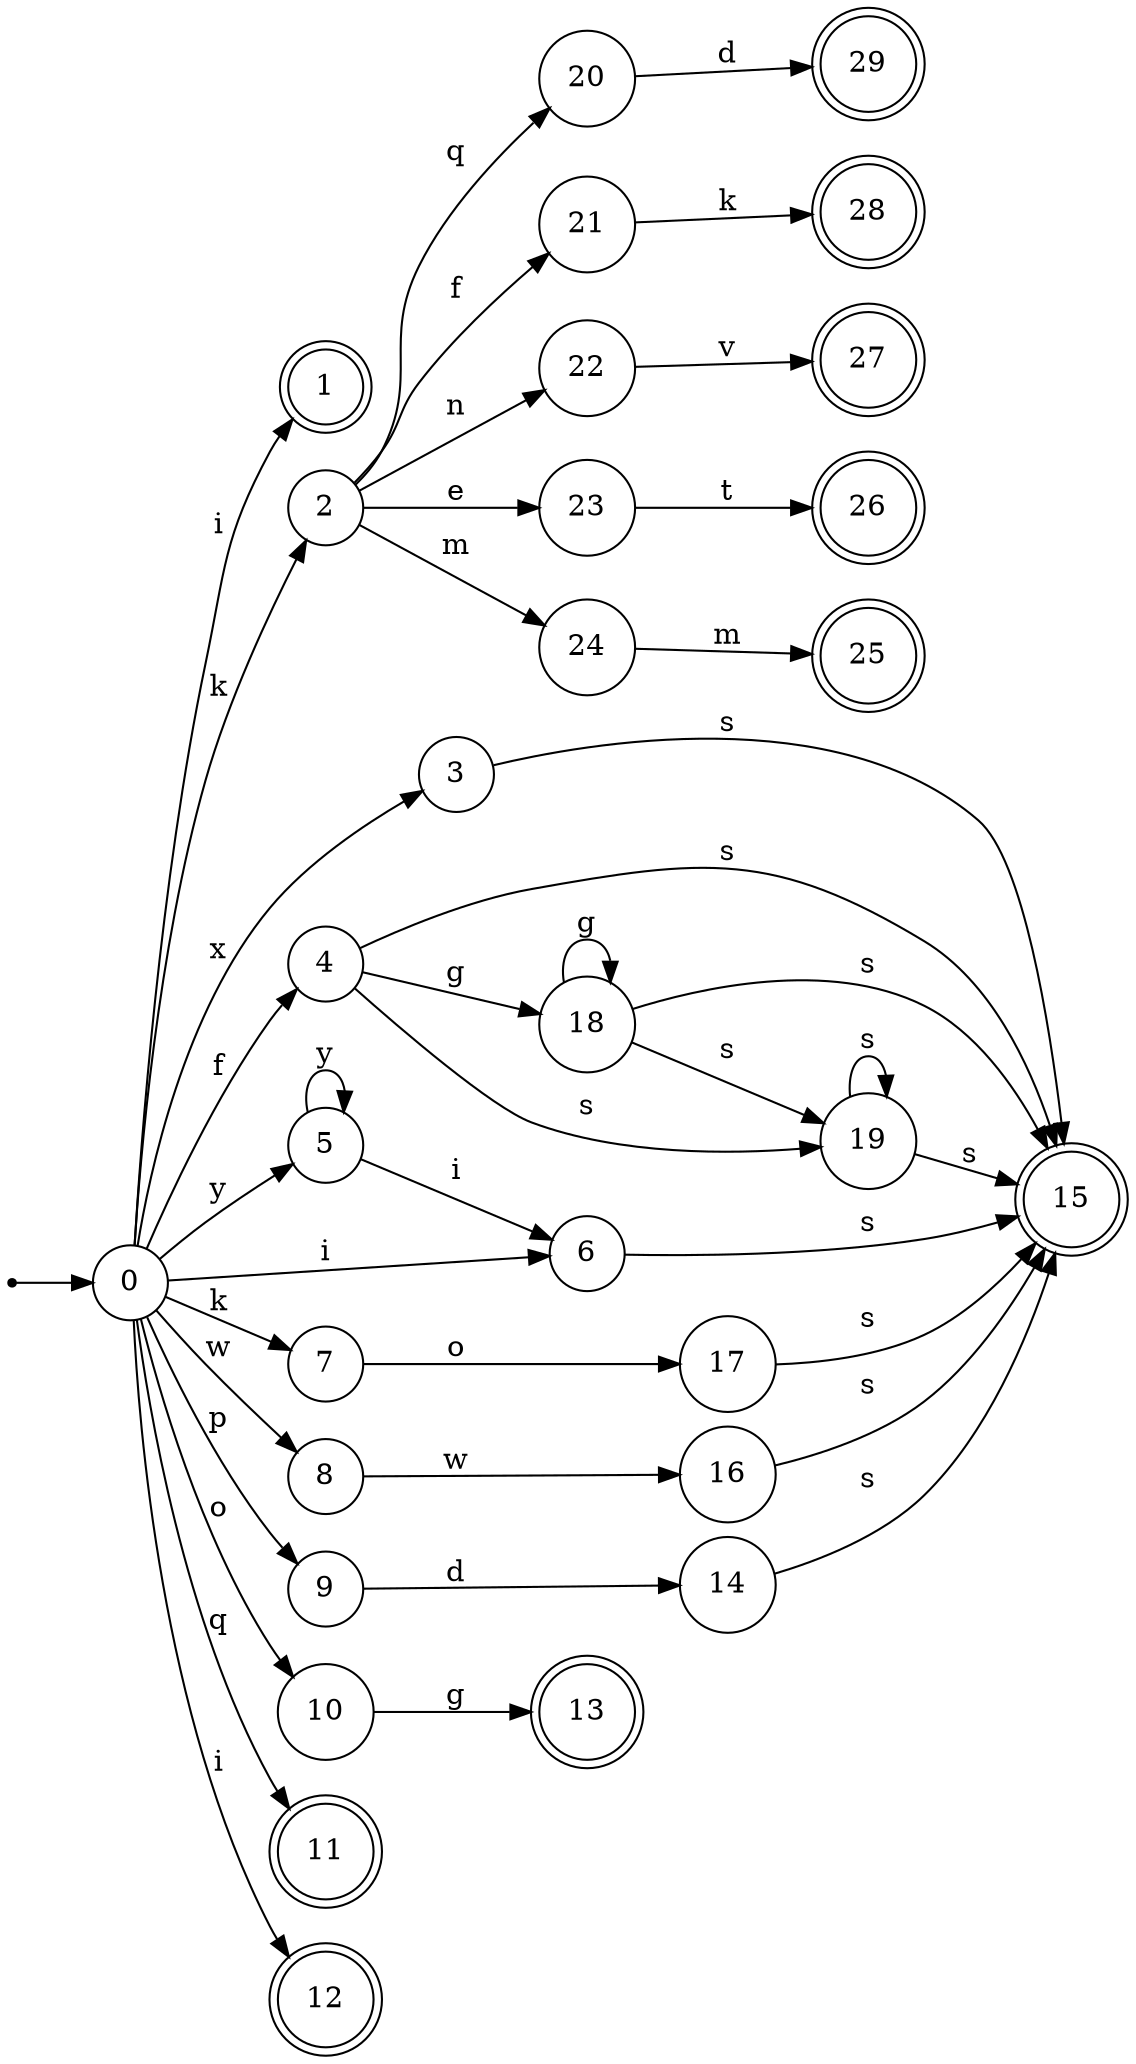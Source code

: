 digraph finite_state_machine {
rankdir=LR;
size="20,20";
node [shape = point]; "dummy0"
node [shape = circle]; "0";
"dummy0" -> "0";
node [shape = doublecircle]; "1";node [shape = circle]; "2";
node [shape = circle]; "3";
node [shape = circle]; "4";
node [shape = circle]; "5";
node [shape = circle]; "6";
node [shape = circle]; "7";
node [shape = circle]; "8";
node [shape = circle]; "9";
node [shape = circle]; "10";
node [shape = doublecircle]; "11";node [shape = doublecircle]; "12";node [shape = doublecircle]; "13";node [shape = circle]; "14";
node [shape = doublecircle]; "15";node [shape = circle]; "16";
node [shape = circle]; "17";
node [shape = circle]; "18";
node [shape = circle]; "19";
node [shape = circle]; "20";
node [shape = circle]; "21";
node [shape = circle]; "22";
node [shape = circle]; "23";
node [shape = circle]; "24";
node [shape = doublecircle]; "25";node [shape = doublecircle]; "26";node [shape = doublecircle]; "27";node [shape = doublecircle]; "28";node [shape = doublecircle]; "29";"0" -> "1" [label = "i"];
 "0" -> "12" [label = "i"];
 "0" -> "6" [label = "i"];
 "0" -> "2" [label = "k"];
 "0" -> "7" [label = "k"];
 "0" -> "3" [label = "x"];
 "0" -> "4" [label = "f"];
 "0" -> "5" [label = "y"];
 "0" -> "8" [label = "w"];
 "0" -> "9" [label = "p"];
 "0" -> "10" [label = "o"];
 "0" -> "11" [label = "q"];
 "10" -> "13" [label = "g"];
 "9" -> "14" [label = "d"];
 "14" -> "15" [label = "s"];
 "8" -> "16" [label = "w"];
 "16" -> "15" [label = "s"];
 "7" -> "17" [label = "o"];
 "17" -> "15" [label = "s"];
 "6" -> "15" [label = "s"];
 "5" -> "5" [label = "y"];
 "5" -> "6" [label = "i"];
 "4" -> "18" [label = "g"];
 "4" -> "19" [label = "s"];
 "4" -> "15" [label = "s"];
 "19" -> "19" [label = "s"];
 "19" -> "15" [label = "s"];
 "18" -> "18" [label = "g"];
 "18" -> "19" [label = "s"];
 "18" -> "15" [label = "s"];
 "3" -> "15" [label = "s"];
 "2" -> "20" [label = "q"];
 "2" -> "21" [label = "f"];
 "2" -> "22" [label = "n"];
 "2" -> "23" [label = "e"];
 "2" -> "24" [label = "m"];
 "24" -> "25" [label = "m"];
 "23" -> "26" [label = "t"];
 "22" -> "27" [label = "v"];
 "21" -> "28" [label = "k"];
 "20" -> "29" [label = "d"];
 }
